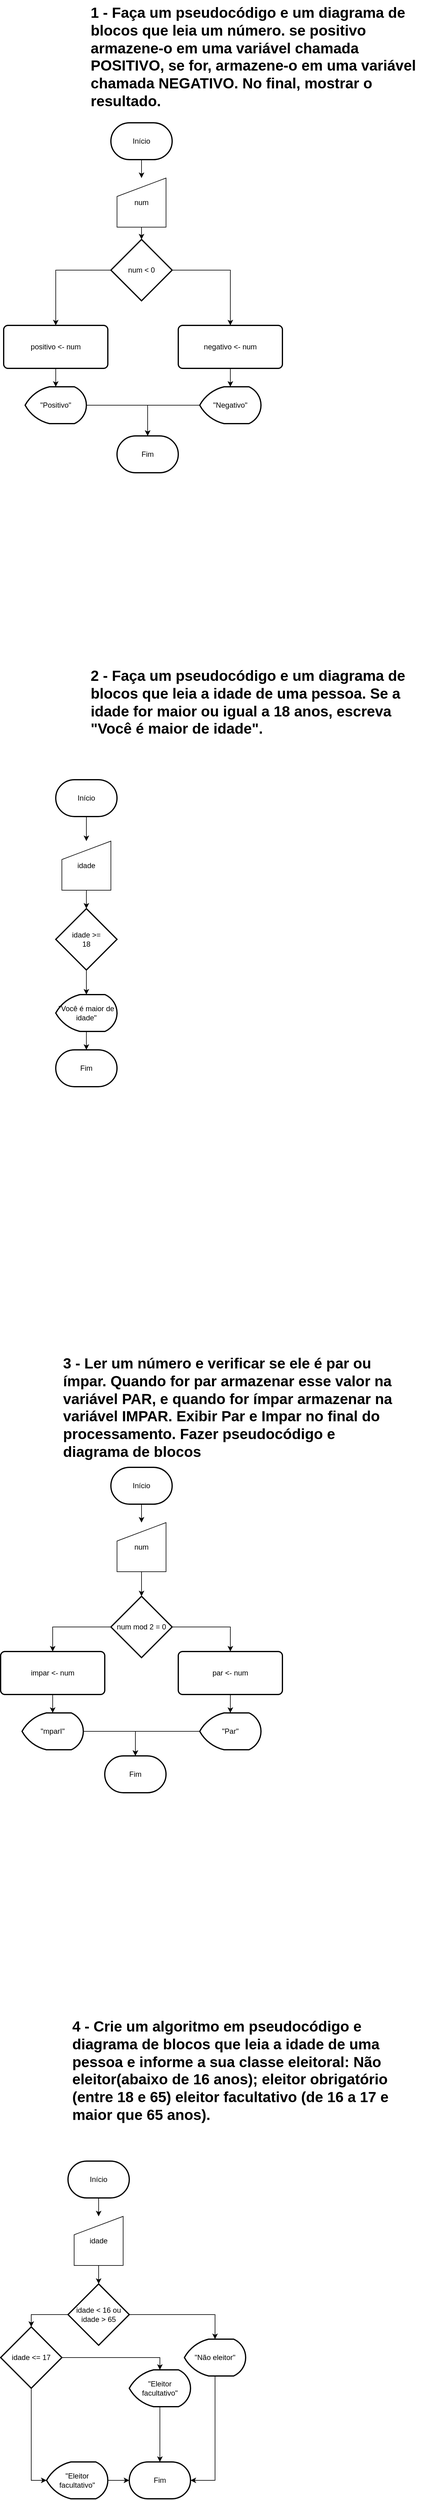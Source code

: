 <mxfile version="27.0.6">
  <diagram name="Page-1" id="vwzElEV9mMVuuLXDs1yB">
    <mxGraphModel dx="2037" dy="1061" grid="1" gridSize="10" guides="1" tooltips="1" connect="1" arrows="1" fold="1" page="1" pageScale="1" pageWidth="850" pageHeight="1100" math="0" shadow="0">
      <root>
        <mxCell id="0" />
        <mxCell id="1" parent="0" />
        <mxCell id="18WC10lnvHGb9KURgrPZ-2" value="&lt;h1 style=&quot;margin-top: 0px;&quot;&gt;1 - Faça um pseudocódigo e um diagrama de blocos que leia um número. se positivo armazene-o em uma variável chamada POSITIVO, se for, armazene-o em uma variável chamada NEGATIVO. No final, mostrar o resultado.&lt;/h1&gt;" style="text;html=1;whiteSpace=wrap;overflow=hidden;rounded=0;" vertex="1" parent="1">
          <mxGeometry x="160" y="30" width="550" height="230" as="geometry" />
        </mxCell>
        <mxCell id="18WC10lnvHGb9KURgrPZ-12" style="edgeStyle=orthogonalEdgeStyle;rounded=0;orthogonalLoop=1;jettySize=auto;html=1;" edge="1" parent="1" source="18WC10lnvHGb9KURgrPZ-5" target="18WC10lnvHGb9KURgrPZ-11">
          <mxGeometry relative="1" as="geometry" />
        </mxCell>
        <mxCell id="18WC10lnvHGb9KURgrPZ-14" style="edgeStyle=orthogonalEdgeStyle;rounded=0;orthogonalLoop=1;jettySize=auto;html=1;" edge="1" parent="1" source="18WC10lnvHGb9KURgrPZ-5" target="18WC10lnvHGb9KURgrPZ-13">
          <mxGeometry relative="1" as="geometry" />
        </mxCell>
        <mxCell id="18WC10lnvHGb9KURgrPZ-5" value="num &amp;lt; 0" style="strokeWidth=2;html=1;shape=mxgraph.flowchart.decision;whiteSpace=wrap;" vertex="1" parent="1">
          <mxGeometry x="195" y="420" width="100" height="100" as="geometry" />
        </mxCell>
        <mxCell id="18WC10lnvHGb9KURgrPZ-6" value="&quot;Positivo&quot;" style="strokeWidth=2;html=1;shape=mxgraph.flowchart.display;whiteSpace=wrap;" vertex="1" parent="1">
          <mxGeometry x="55" y="660" width="100" height="60" as="geometry" />
        </mxCell>
        <mxCell id="18WC10lnvHGb9KURgrPZ-9" value="" style="edgeStyle=orthogonalEdgeStyle;rounded=0;orthogonalLoop=1;jettySize=auto;html=1;" edge="1" parent="1" source="18WC10lnvHGb9KURgrPZ-7" target="18WC10lnvHGb9KURgrPZ-8">
          <mxGeometry relative="1" as="geometry" />
        </mxCell>
        <mxCell id="18WC10lnvHGb9KURgrPZ-7" value="Início" style="strokeWidth=2;html=1;shape=mxgraph.flowchart.terminator;whiteSpace=wrap;" vertex="1" parent="1">
          <mxGeometry x="195" y="230" width="100" height="60" as="geometry" />
        </mxCell>
        <mxCell id="18WC10lnvHGb9KURgrPZ-10" value="" style="edgeStyle=orthogonalEdgeStyle;rounded=0;orthogonalLoop=1;jettySize=auto;html=1;" edge="1" parent="1" source="18WC10lnvHGb9KURgrPZ-8" target="18WC10lnvHGb9KURgrPZ-5">
          <mxGeometry relative="1" as="geometry" />
        </mxCell>
        <mxCell id="18WC10lnvHGb9KURgrPZ-8" value="num" style="shape=manualInput;whiteSpace=wrap;html=1;" vertex="1" parent="1">
          <mxGeometry x="205" y="320" width="80" height="80" as="geometry" />
        </mxCell>
        <mxCell id="18WC10lnvHGb9KURgrPZ-17" value="" style="edgeStyle=orthogonalEdgeStyle;rounded=0;orthogonalLoop=1;jettySize=auto;html=1;" edge="1" parent="1" source="18WC10lnvHGb9KURgrPZ-11" target="18WC10lnvHGb9KURgrPZ-16">
          <mxGeometry relative="1" as="geometry" />
        </mxCell>
        <mxCell id="18WC10lnvHGb9KURgrPZ-11" value="negativo &amp;lt;- num" style="rounded=1;whiteSpace=wrap;html=1;absoluteArcSize=1;arcSize=14;strokeWidth=2;" vertex="1" parent="1">
          <mxGeometry x="305" y="560" width="170" height="70" as="geometry" />
        </mxCell>
        <mxCell id="18WC10lnvHGb9KURgrPZ-15" style="edgeStyle=orthogonalEdgeStyle;rounded=0;orthogonalLoop=1;jettySize=auto;html=1;" edge="1" parent="1" source="18WC10lnvHGb9KURgrPZ-13" target="18WC10lnvHGb9KURgrPZ-6">
          <mxGeometry relative="1" as="geometry" />
        </mxCell>
        <mxCell id="18WC10lnvHGb9KURgrPZ-13" value="positivo &amp;lt;- num" style="rounded=1;whiteSpace=wrap;html=1;absoluteArcSize=1;arcSize=14;strokeWidth=2;" vertex="1" parent="1">
          <mxGeometry x="20" y="560" width="170" height="70" as="geometry" />
        </mxCell>
        <mxCell id="18WC10lnvHGb9KURgrPZ-16" value="&quot;Negativo&quot;" style="strokeWidth=2;html=1;shape=mxgraph.flowchart.display;whiteSpace=wrap;" vertex="1" parent="1">
          <mxGeometry x="340" y="660" width="100" height="60" as="geometry" />
        </mxCell>
        <mxCell id="18WC10lnvHGb9KURgrPZ-18" value="Fim" style="strokeWidth=2;html=1;shape=mxgraph.flowchart.terminator;whiteSpace=wrap;" vertex="1" parent="1">
          <mxGeometry x="205" y="740" width="100" height="60" as="geometry" />
        </mxCell>
        <mxCell id="18WC10lnvHGb9KURgrPZ-19" style="edgeStyle=orthogonalEdgeStyle;rounded=0;orthogonalLoop=1;jettySize=auto;html=1;entryX=0.5;entryY=0;entryDx=0;entryDy=0;entryPerimeter=0;" edge="1" parent="1" source="18WC10lnvHGb9KURgrPZ-16" target="18WC10lnvHGb9KURgrPZ-18">
          <mxGeometry relative="1" as="geometry" />
        </mxCell>
        <mxCell id="18WC10lnvHGb9KURgrPZ-21" style="edgeStyle=orthogonalEdgeStyle;rounded=0;orthogonalLoop=1;jettySize=auto;html=1;entryX=0.5;entryY=0;entryDx=0;entryDy=0;entryPerimeter=0;" edge="1" parent="1" source="18WC10lnvHGb9KURgrPZ-6" target="18WC10lnvHGb9KURgrPZ-18">
          <mxGeometry relative="1" as="geometry" />
        </mxCell>
        <mxCell id="18WC10lnvHGb9KURgrPZ-22" value="&lt;h1 style=&quot;margin-top: 0px;&quot;&gt;2 - Faça um pseudocódigo e um diagrama de blocos que leia a idade de uma pessoa. Se a idade for maior ou igual a 18 anos, escreva &quot;Você é maior de idade&quot;.&lt;/h1&gt;&lt;div&gt;&lt;br&gt;&lt;/div&gt;" style="text;html=1;whiteSpace=wrap;overflow=hidden;rounded=0;" vertex="1" parent="1">
          <mxGeometry x="160" y="1110" width="550" height="140" as="geometry" />
        </mxCell>
        <mxCell id="18WC10lnvHGb9KURgrPZ-25" value="" style="edgeStyle=orthogonalEdgeStyle;rounded=0;orthogonalLoop=1;jettySize=auto;html=1;" edge="1" parent="1" source="18WC10lnvHGb9KURgrPZ-23" target="18WC10lnvHGb9KURgrPZ-24">
          <mxGeometry relative="1" as="geometry" />
        </mxCell>
        <mxCell id="18WC10lnvHGb9KURgrPZ-23" value="Início" style="strokeWidth=2;html=1;shape=mxgraph.flowchart.terminator;whiteSpace=wrap;" vertex="1" parent="1">
          <mxGeometry x="105" y="1300" width="100" height="60" as="geometry" />
        </mxCell>
        <mxCell id="18WC10lnvHGb9KURgrPZ-27" value="" style="edgeStyle=orthogonalEdgeStyle;rounded=0;orthogonalLoop=1;jettySize=auto;html=1;" edge="1" parent="1" source="18WC10lnvHGb9KURgrPZ-24" target="18WC10lnvHGb9KURgrPZ-26">
          <mxGeometry relative="1" as="geometry" />
        </mxCell>
        <mxCell id="18WC10lnvHGb9KURgrPZ-24" value="idade" style="shape=manualInput;whiteSpace=wrap;html=1;" vertex="1" parent="1">
          <mxGeometry x="115" y="1400" width="80" height="80" as="geometry" />
        </mxCell>
        <mxCell id="18WC10lnvHGb9KURgrPZ-31" value="" style="edgeStyle=orthogonalEdgeStyle;rounded=0;orthogonalLoop=1;jettySize=auto;html=1;" edge="1" parent="1" source="18WC10lnvHGb9KURgrPZ-26" target="18WC10lnvHGb9KURgrPZ-30">
          <mxGeometry relative="1" as="geometry" />
        </mxCell>
        <mxCell id="18WC10lnvHGb9KURgrPZ-26" value="idade &amp;gt;=&lt;div&gt;&amp;nbsp;18&amp;nbsp;&lt;/div&gt;" style="strokeWidth=2;html=1;shape=mxgraph.flowchart.decision;whiteSpace=wrap;" vertex="1" parent="1">
          <mxGeometry x="105" y="1510" width="100" height="100" as="geometry" />
        </mxCell>
        <mxCell id="18WC10lnvHGb9KURgrPZ-34" value="" style="edgeStyle=orthogonalEdgeStyle;rounded=0;orthogonalLoop=1;jettySize=auto;html=1;" edge="1" parent="1" source="18WC10lnvHGb9KURgrPZ-30" target="18WC10lnvHGb9KURgrPZ-33">
          <mxGeometry relative="1" as="geometry" />
        </mxCell>
        <mxCell id="18WC10lnvHGb9KURgrPZ-30" value="&lt;div&gt;&lt;span style=&quot;background-color: transparent; color: light-dark(rgb(0, 0, 0), rgb(255, 255, 255));&quot;&gt;&quot;Você é maior de idade&quot;&lt;/span&gt;&lt;/div&gt;" style="strokeWidth=2;html=1;shape=mxgraph.flowchart.display;whiteSpace=wrap;" vertex="1" parent="1">
          <mxGeometry x="105" y="1650" width="100" height="60" as="geometry" />
        </mxCell>
        <mxCell id="18WC10lnvHGb9KURgrPZ-33" value="Fim" style="strokeWidth=2;html=1;shape=mxgraph.flowchart.terminator;whiteSpace=wrap;" vertex="1" parent="1">
          <mxGeometry x="105" y="1740" width="100" height="60" as="geometry" />
        </mxCell>
        <mxCell id="18WC10lnvHGb9KURgrPZ-35" value="&lt;h1 style=&quot;margin-top: 0px;&quot;&gt;3 - Ler um número e verificar se ele é par ou ímpar. Quando for par armazenar esse valor na variável PAR, e quando for ímpar armazenar na variável IMPAR. Exibir Par e Impar no final do processamento. Fazer pseudocódigo e diagrama de blocos&lt;/h1&gt;&lt;div&gt;&lt;br&gt;&lt;/div&gt;" style="text;html=1;whiteSpace=wrap;overflow=hidden;rounded=0;" vertex="1" parent="1">
          <mxGeometry x="115" y="2230" width="550" height="200" as="geometry" />
        </mxCell>
        <mxCell id="18WC10lnvHGb9KURgrPZ-38" value="" style="edgeStyle=orthogonalEdgeStyle;rounded=0;orthogonalLoop=1;jettySize=auto;html=1;" edge="1" parent="1" source="18WC10lnvHGb9KURgrPZ-36" target="18WC10lnvHGb9KURgrPZ-37">
          <mxGeometry relative="1" as="geometry" />
        </mxCell>
        <mxCell id="18WC10lnvHGb9KURgrPZ-36" value="Início" style="strokeWidth=2;html=1;shape=mxgraph.flowchart.terminator;whiteSpace=wrap;" vertex="1" parent="1">
          <mxGeometry x="195" y="2420" width="100" height="60" as="geometry" />
        </mxCell>
        <mxCell id="18WC10lnvHGb9KURgrPZ-40" value="" style="edgeStyle=orthogonalEdgeStyle;rounded=0;orthogonalLoop=1;jettySize=auto;html=1;" edge="1" parent="1" source="18WC10lnvHGb9KURgrPZ-37" target="18WC10lnvHGb9KURgrPZ-39">
          <mxGeometry relative="1" as="geometry" />
        </mxCell>
        <mxCell id="18WC10lnvHGb9KURgrPZ-37" value="num" style="shape=manualInput;whiteSpace=wrap;html=1;" vertex="1" parent="1">
          <mxGeometry x="205" y="2510" width="80" height="80" as="geometry" />
        </mxCell>
        <mxCell id="18WC10lnvHGb9KURgrPZ-43" style="edgeStyle=orthogonalEdgeStyle;rounded=0;orthogonalLoop=1;jettySize=auto;html=1;entryX=0.5;entryY=0;entryDx=0;entryDy=0;" edge="1" parent="1" source="18WC10lnvHGb9KURgrPZ-39" target="18WC10lnvHGb9KURgrPZ-41">
          <mxGeometry relative="1" as="geometry" />
        </mxCell>
        <mxCell id="18WC10lnvHGb9KURgrPZ-53" style="edgeStyle=orthogonalEdgeStyle;rounded=0;orthogonalLoop=1;jettySize=auto;html=1;entryX=0.5;entryY=0;entryDx=0;entryDy=0;" edge="1" parent="1" source="18WC10lnvHGb9KURgrPZ-39" target="18WC10lnvHGb9KURgrPZ-44">
          <mxGeometry relative="1" as="geometry" />
        </mxCell>
        <mxCell id="18WC10lnvHGb9KURgrPZ-39" value="num mod 2 = 0" style="strokeWidth=2;html=1;shape=mxgraph.flowchart.decision;whiteSpace=wrap;" vertex="1" parent="1">
          <mxGeometry x="195" y="2630" width="100" height="100" as="geometry" />
        </mxCell>
        <mxCell id="18WC10lnvHGb9KURgrPZ-49" value="" style="edgeStyle=orthogonalEdgeStyle;rounded=0;orthogonalLoop=1;jettySize=auto;html=1;" edge="1" parent="1" source="18WC10lnvHGb9KURgrPZ-41" target="18WC10lnvHGb9KURgrPZ-48">
          <mxGeometry relative="1" as="geometry" />
        </mxCell>
        <mxCell id="18WC10lnvHGb9KURgrPZ-41" value="par &amp;lt;- num" style="rounded=1;whiteSpace=wrap;html=1;absoluteArcSize=1;arcSize=14;strokeWidth=2;" vertex="1" parent="1">
          <mxGeometry x="305" y="2720" width="170" height="70" as="geometry" />
        </mxCell>
        <mxCell id="18WC10lnvHGb9KURgrPZ-47" value="" style="edgeStyle=orthogonalEdgeStyle;rounded=0;orthogonalLoop=1;jettySize=auto;html=1;" edge="1" parent="1" source="18WC10lnvHGb9KURgrPZ-44" target="18WC10lnvHGb9KURgrPZ-46">
          <mxGeometry relative="1" as="geometry" />
        </mxCell>
        <mxCell id="18WC10lnvHGb9KURgrPZ-44" value="impar &amp;lt;- num" style="rounded=1;whiteSpace=wrap;html=1;absoluteArcSize=1;arcSize=14;strokeWidth=2;" vertex="1" parent="1">
          <mxGeometry x="15" y="2720" width="170" height="70" as="geometry" />
        </mxCell>
        <mxCell id="18WC10lnvHGb9KURgrPZ-46" value="&quot;mparI&quot;" style="strokeWidth=2;html=1;shape=mxgraph.flowchart.display;whiteSpace=wrap;" vertex="1" parent="1">
          <mxGeometry x="50" y="2820" width="100" height="60" as="geometry" />
        </mxCell>
        <mxCell id="18WC10lnvHGb9KURgrPZ-51" style="edgeStyle=orthogonalEdgeStyle;rounded=0;orthogonalLoop=1;jettySize=auto;html=1;" edge="1" parent="1" source="18WC10lnvHGb9KURgrPZ-48" target="18WC10lnvHGb9KURgrPZ-50">
          <mxGeometry relative="1" as="geometry" />
        </mxCell>
        <mxCell id="18WC10lnvHGb9KURgrPZ-48" value="&quot;Par&quot;" style="strokeWidth=2;html=1;shape=mxgraph.flowchart.display;whiteSpace=wrap;" vertex="1" parent="1">
          <mxGeometry x="340" y="2820" width="100" height="60" as="geometry" />
        </mxCell>
        <mxCell id="18WC10lnvHGb9KURgrPZ-50" value="Fim" style="strokeWidth=2;html=1;shape=mxgraph.flowchart.terminator;whiteSpace=wrap;" vertex="1" parent="1">
          <mxGeometry x="185" y="2890" width="100" height="60" as="geometry" />
        </mxCell>
        <mxCell id="18WC10lnvHGb9KURgrPZ-52" style="edgeStyle=orthogonalEdgeStyle;rounded=0;orthogonalLoop=1;jettySize=auto;html=1;entryX=0.5;entryY=0;entryDx=0;entryDy=0;entryPerimeter=0;" edge="1" parent="1" source="18WC10lnvHGb9KURgrPZ-46" target="18WC10lnvHGb9KURgrPZ-50">
          <mxGeometry relative="1" as="geometry" />
        </mxCell>
        <mxCell id="18WC10lnvHGb9KURgrPZ-54" value="&lt;h1 style=&quot;margin-top: 0px;&quot;&gt;4 - Crie um algoritmo em pseudocódigo e diagrama de blocos que leia a idade de uma pessoa e informe a sua classe eleitoral: Não eleitor(abaixo de 16 anos); eleitor obrigatório (entre 18 e 65) eleitor facultativo (de 16 a 17 e maior que 65 anos).&lt;/h1&gt;&lt;div&gt;&lt;br&gt;&lt;/div&gt;" style="text;html=1;whiteSpace=wrap;overflow=hidden;rounded=0;" vertex="1" parent="1">
          <mxGeometry x="130" y="3310" width="550" height="200" as="geometry" />
        </mxCell>
        <mxCell id="18WC10lnvHGb9KURgrPZ-59" value="" style="edgeStyle=orthogonalEdgeStyle;rounded=0;orthogonalLoop=1;jettySize=auto;html=1;" edge="1" parent="1" source="18WC10lnvHGb9KURgrPZ-55" target="18WC10lnvHGb9KURgrPZ-57">
          <mxGeometry relative="1" as="geometry" />
        </mxCell>
        <mxCell id="18WC10lnvHGb9KURgrPZ-55" value="Início" style="strokeWidth=2;html=1;shape=mxgraph.flowchart.terminator;whiteSpace=wrap;" vertex="1" parent="1">
          <mxGeometry x="125" y="3550" width="100" height="60" as="geometry" />
        </mxCell>
        <mxCell id="18WC10lnvHGb9KURgrPZ-61" value="" style="edgeStyle=orthogonalEdgeStyle;rounded=0;orthogonalLoop=1;jettySize=auto;html=1;" edge="1" parent="1" source="18WC10lnvHGb9KURgrPZ-57" target="18WC10lnvHGb9KURgrPZ-60">
          <mxGeometry relative="1" as="geometry" />
        </mxCell>
        <mxCell id="18WC10lnvHGb9KURgrPZ-57" value="idade" style="shape=manualInput;whiteSpace=wrap;html=1;" vertex="1" parent="1">
          <mxGeometry x="135" y="3640" width="80" height="80" as="geometry" />
        </mxCell>
        <mxCell id="18WC10lnvHGb9KURgrPZ-72" style="edgeStyle=orthogonalEdgeStyle;rounded=0;orthogonalLoop=1;jettySize=auto;html=1;entryX=0.5;entryY=0;entryDx=0;entryDy=0;entryPerimeter=0;" edge="1" parent="1" source="18WC10lnvHGb9KURgrPZ-60" target="18WC10lnvHGb9KURgrPZ-71">
          <mxGeometry relative="1" as="geometry">
            <mxPoint x="75" y="3840" as="targetPoint" />
          </mxGeometry>
        </mxCell>
        <mxCell id="18WC10lnvHGb9KURgrPZ-60" value="idade &amp;lt; 16 ou idade &amp;gt; 65" style="strokeWidth=2;html=1;shape=mxgraph.flowchart.decision;whiteSpace=wrap;" vertex="1" parent="1">
          <mxGeometry x="125" y="3750" width="100" height="100" as="geometry" />
        </mxCell>
        <mxCell id="18WC10lnvHGb9KURgrPZ-64" style="edgeStyle=orthogonalEdgeStyle;rounded=0;orthogonalLoop=1;jettySize=auto;html=1;entryX=0.5;entryY=0;entryDx=0;entryDy=0;entryPerimeter=0;" edge="1" parent="1" source="18WC10lnvHGb9KURgrPZ-60" target="18WC10lnvHGb9KURgrPZ-73">
          <mxGeometry relative="1" as="geometry">
            <mxPoint x="335" y="3820" as="targetPoint" />
          </mxGeometry>
        </mxCell>
        <mxCell id="18WC10lnvHGb9KURgrPZ-71" value="idade &amp;lt;= 17" style="strokeWidth=2;html=1;shape=mxgraph.flowchart.decision;whiteSpace=wrap;" vertex="1" parent="1">
          <mxGeometry x="15" y="3820" width="100" height="100" as="geometry" />
        </mxCell>
        <mxCell id="18WC10lnvHGb9KURgrPZ-73" value="&quot;Não eleitor&quot;" style="strokeWidth=2;html=1;shape=mxgraph.flowchart.display;whiteSpace=wrap;" vertex="1" parent="1">
          <mxGeometry x="315" y="3840" width="100" height="60" as="geometry" />
        </mxCell>
        <mxCell id="18WC10lnvHGb9KURgrPZ-82" style="edgeStyle=orthogonalEdgeStyle;rounded=0;orthogonalLoop=1;jettySize=auto;html=1;" edge="1" parent="1" source="18WC10lnvHGb9KURgrPZ-76" target="18WC10lnvHGb9KURgrPZ-81">
          <mxGeometry relative="1" as="geometry" />
        </mxCell>
        <mxCell id="18WC10lnvHGb9KURgrPZ-76" value="&quot;Eleitor facultativo&quot;" style="strokeWidth=2;html=1;shape=mxgraph.flowchart.display;whiteSpace=wrap;" vertex="1" parent="1">
          <mxGeometry x="225" y="3890" width="100" height="60" as="geometry" />
        </mxCell>
        <mxCell id="18WC10lnvHGb9KURgrPZ-77" style="edgeStyle=orthogonalEdgeStyle;rounded=0;orthogonalLoop=1;jettySize=auto;html=1;entryX=0.5;entryY=0;entryDx=0;entryDy=0;entryPerimeter=0;" edge="1" parent="1" source="18WC10lnvHGb9KURgrPZ-71" target="18WC10lnvHGb9KURgrPZ-76">
          <mxGeometry relative="1" as="geometry" />
        </mxCell>
        <mxCell id="18WC10lnvHGb9KURgrPZ-80" value="&quot;Eleitor facultativo&quot;" style="strokeWidth=2;html=1;shape=mxgraph.flowchart.display;whiteSpace=wrap;" vertex="1" parent="1">
          <mxGeometry x="90" y="4040" width="100" height="60" as="geometry" />
        </mxCell>
        <mxCell id="18WC10lnvHGb9KURgrPZ-81" value="Fim" style="strokeWidth=2;html=1;shape=mxgraph.flowchart.terminator;whiteSpace=wrap;" vertex="1" parent="1">
          <mxGeometry x="225" y="4040" width="100" height="60" as="geometry" />
        </mxCell>
        <mxCell id="18WC10lnvHGb9KURgrPZ-83" style="edgeStyle=orthogonalEdgeStyle;rounded=0;orthogonalLoop=1;jettySize=auto;html=1;entryX=1;entryY=0.5;entryDx=0;entryDy=0;entryPerimeter=0;" edge="1" parent="1" source="18WC10lnvHGb9KURgrPZ-73" target="18WC10lnvHGb9KURgrPZ-81">
          <mxGeometry relative="1" as="geometry" />
        </mxCell>
        <mxCell id="18WC10lnvHGb9KURgrPZ-85" style="edgeStyle=orthogonalEdgeStyle;rounded=0;orthogonalLoop=1;jettySize=auto;html=1;entryX=0;entryY=0.5;entryDx=0;entryDy=0;entryPerimeter=0;" edge="1" parent="1" source="18WC10lnvHGb9KURgrPZ-80" target="18WC10lnvHGb9KURgrPZ-81">
          <mxGeometry relative="1" as="geometry" />
        </mxCell>
        <mxCell id="18WC10lnvHGb9KURgrPZ-86" style="edgeStyle=orthogonalEdgeStyle;rounded=0;orthogonalLoop=1;jettySize=auto;html=1;entryX=0;entryY=0.5;entryDx=0;entryDy=0;entryPerimeter=0;" edge="1" parent="1" source="18WC10lnvHGb9KURgrPZ-71" target="18WC10lnvHGb9KURgrPZ-80">
          <mxGeometry relative="1" as="geometry" />
        </mxCell>
      </root>
    </mxGraphModel>
  </diagram>
</mxfile>
